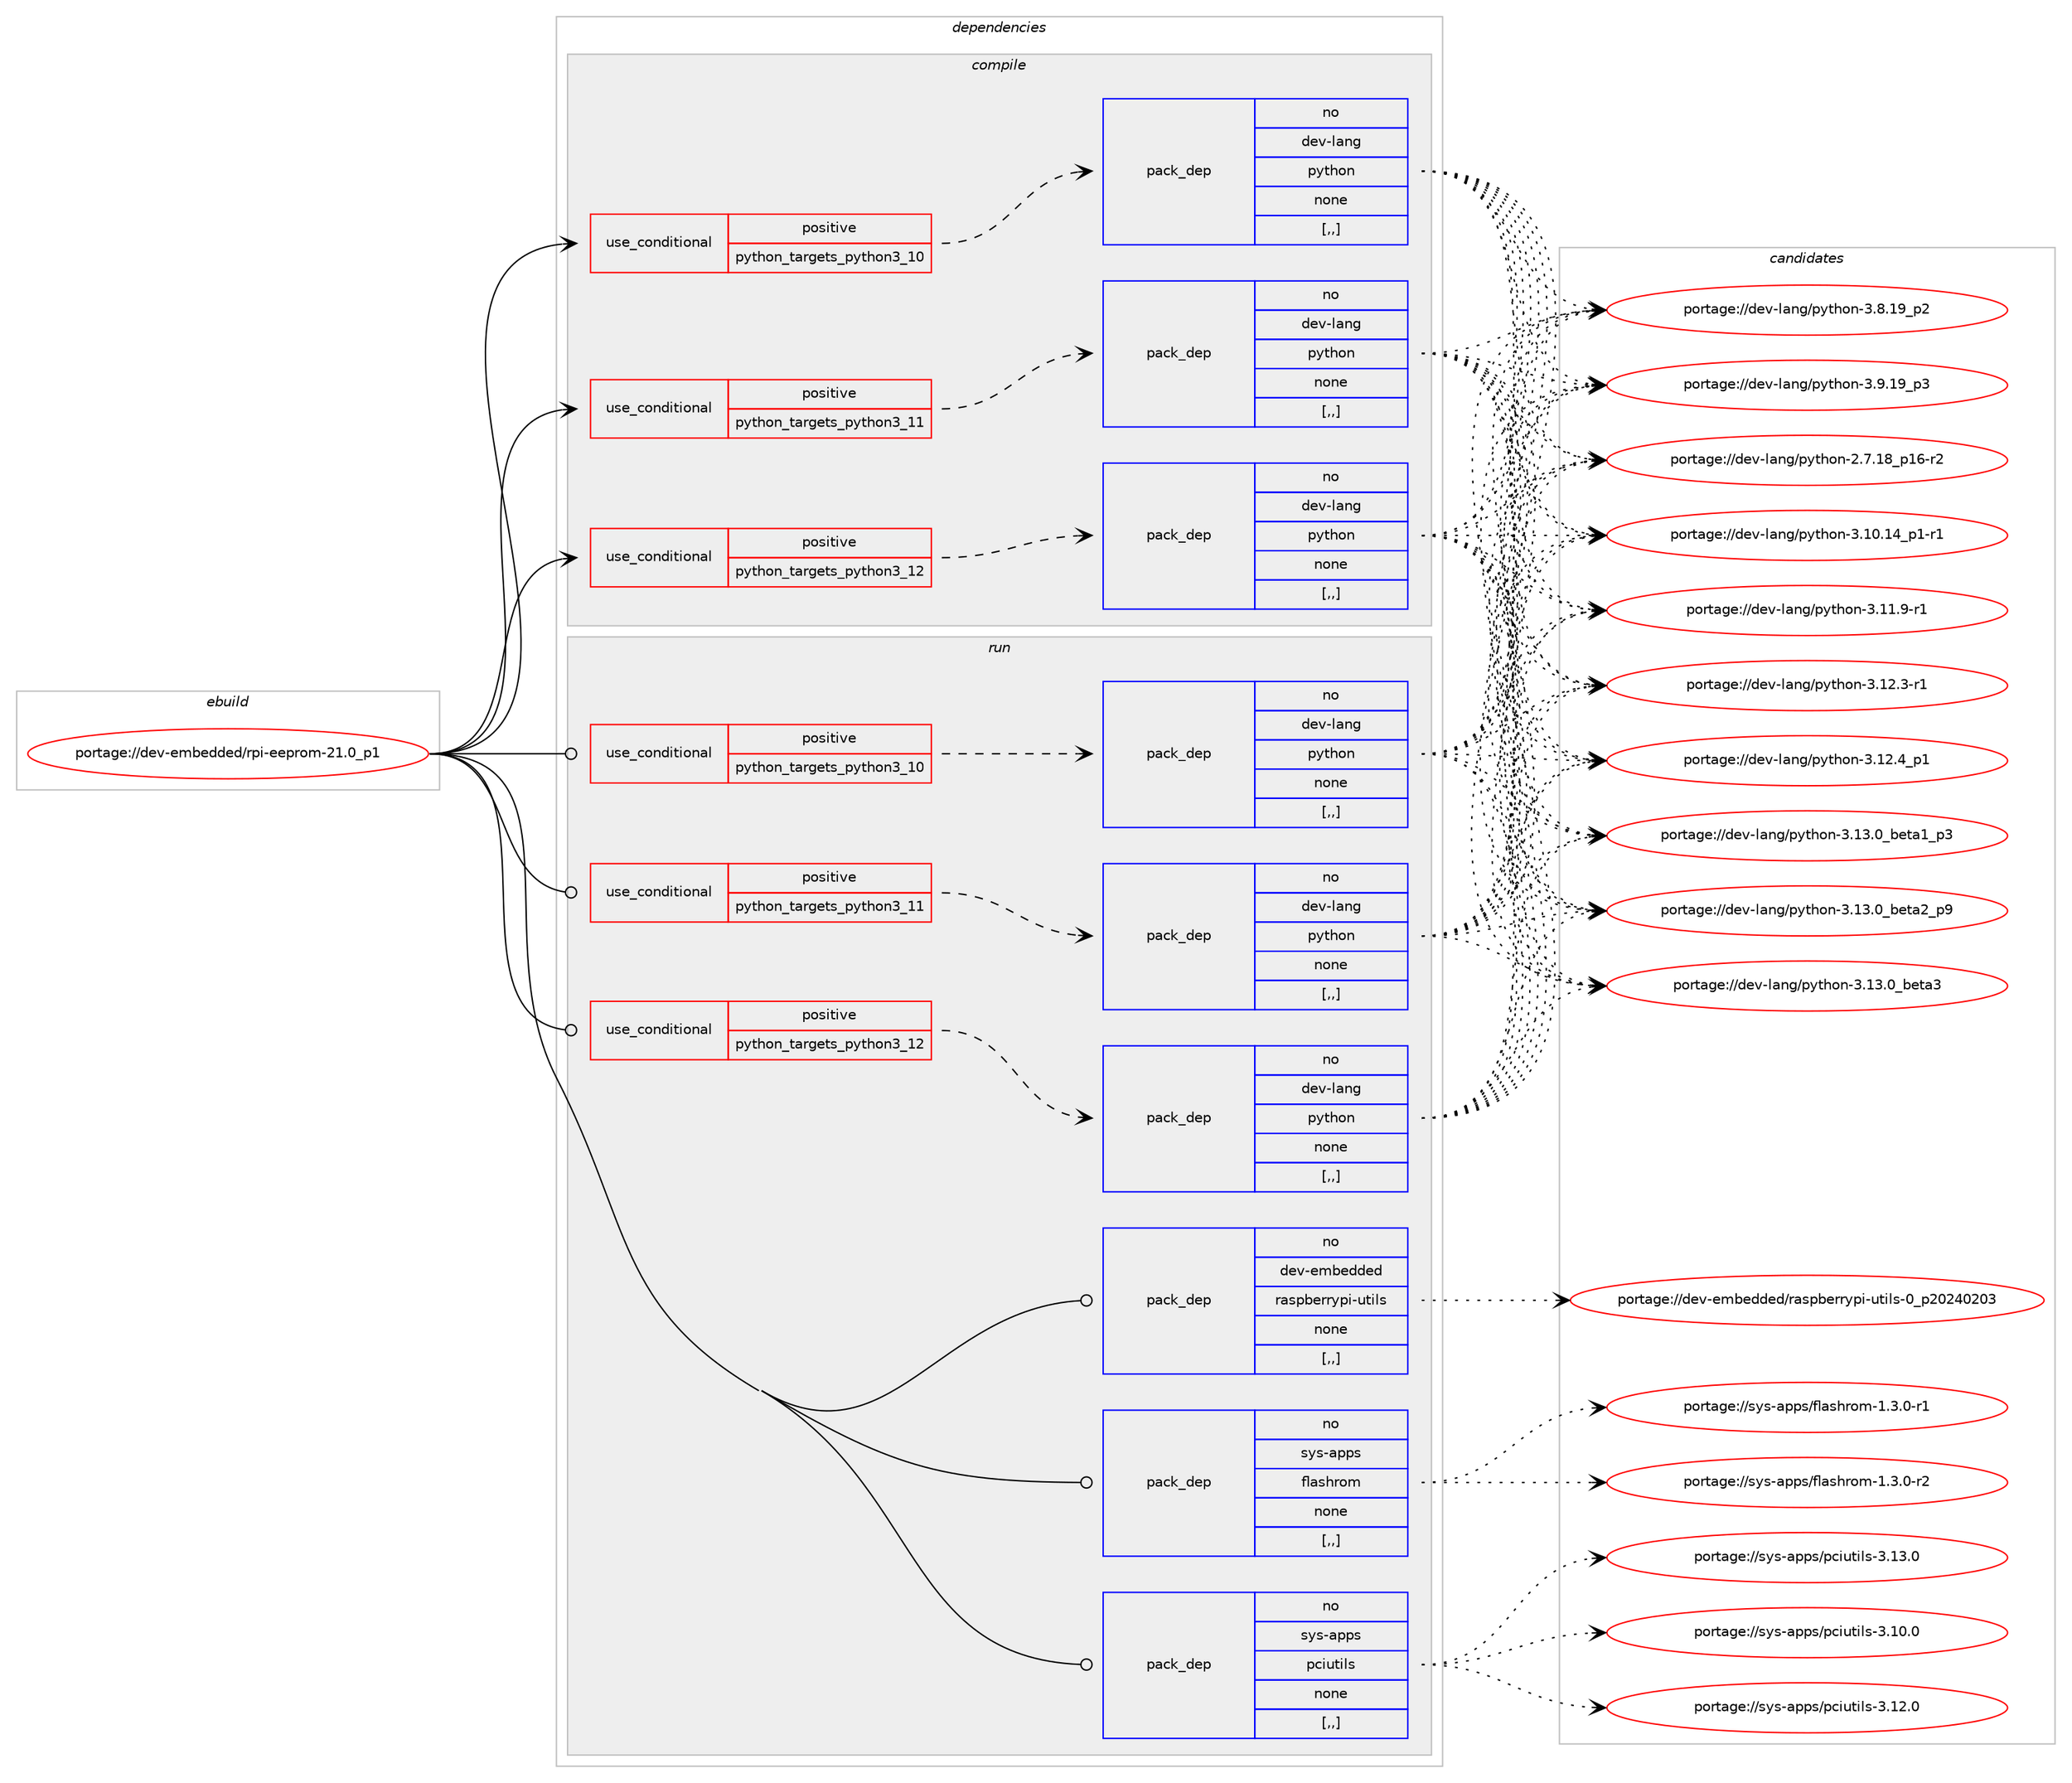 digraph prolog {

# *************
# Graph options
# *************

newrank=true;
concentrate=true;
compound=true;
graph [rankdir=LR,fontname=Helvetica,fontsize=10,ranksep=1.5];#, ranksep=2.5, nodesep=0.2];
edge  [arrowhead=vee];
node  [fontname=Helvetica,fontsize=10];

# **********
# The ebuild
# **********

subgraph cluster_leftcol {
color=gray;
rank=same;
label=<<i>ebuild</i>>;
id [label="portage://dev-embedded/rpi-eeprom-21.0_p1", color=red, width=4, href="../dev-embedded/rpi-eeprom-21.0_p1.svg"];
}

# ****************
# The dependencies
# ****************

subgraph cluster_midcol {
color=gray;
label=<<i>dependencies</i>>;
subgraph cluster_compile {
fillcolor="#eeeeee";
style=filled;
label=<<i>compile</i>>;
subgraph cond18924 {
dependency71496 [label=<<TABLE BORDER="0" CELLBORDER="1" CELLSPACING="0" CELLPADDING="4"><TR><TD ROWSPAN="3" CELLPADDING="10">use_conditional</TD></TR><TR><TD>positive</TD></TR><TR><TD>python_targets_python3_10</TD></TR></TABLE>>, shape=none, color=red];
subgraph pack51649 {
dependency71497 [label=<<TABLE BORDER="0" CELLBORDER="1" CELLSPACING="0" CELLPADDING="4" WIDTH="220"><TR><TD ROWSPAN="6" CELLPADDING="30">pack_dep</TD></TR><TR><TD WIDTH="110">no</TD></TR><TR><TD>dev-lang</TD></TR><TR><TD>python</TD></TR><TR><TD>none</TD></TR><TR><TD>[,,]</TD></TR></TABLE>>, shape=none, color=blue];
}
dependency71496:e -> dependency71497:w [weight=20,style="dashed",arrowhead="vee"];
}
id:e -> dependency71496:w [weight=20,style="solid",arrowhead="vee"];
subgraph cond18925 {
dependency71498 [label=<<TABLE BORDER="0" CELLBORDER="1" CELLSPACING="0" CELLPADDING="4"><TR><TD ROWSPAN="3" CELLPADDING="10">use_conditional</TD></TR><TR><TD>positive</TD></TR><TR><TD>python_targets_python3_11</TD></TR></TABLE>>, shape=none, color=red];
subgraph pack51650 {
dependency71499 [label=<<TABLE BORDER="0" CELLBORDER="1" CELLSPACING="0" CELLPADDING="4" WIDTH="220"><TR><TD ROWSPAN="6" CELLPADDING="30">pack_dep</TD></TR><TR><TD WIDTH="110">no</TD></TR><TR><TD>dev-lang</TD></TR><TR><TD>python</TD></TR><TR><TD>none</TD></TR><TR><TD>[,,]</TD></TR></TABLE>>, shape=none, color=blue];
}
dependency71498:e -> dependency71499:w [weight=20,style="dashed",arrowhead="vee"];
}
id:e -> dependency71498:w [weight=20,style="solid",arrowhead="vee"];
subgraph cond18926 {
dependency71500 [label=<<TABLE BORDER="0" CELLBORDER="1" CELLSPACING="0" CELLPADDING="4"><TR><TD ROWSPAN="3" CELLPADDING="10">use_conditional</TD></TR><TR><TD>positive</TD></TR><TR><TD>python_targets_python3_12</TD></TR></TABLE>>, shape=none, color=red];
subgraph pack51651 {
dependency71501 [label=<<TABLE BORDER="0" CELLBORDER="1" CELLSPACING="0" CELLPADDING="4" WIDTH="220"><TR><TD ROWSPAN="6" CELLPADDING="30">pack_dep</TD></TR><TR><TD WIDTH="110">no</TD></TR><TR><TD>dev-lang</TD></TR><TR><TD>python</TD></TR><TR><TD>none</TD></TR><TR><TD>[,,]</TD></TR></TABLE>>, shape=none, color=blue];
}
dependency71500:e -> dependency71501:w [weight=20,style="dashed",arrowhead="vee"];
}
id:e -> dependency71500:w [weight=20,style="solid",arrowhead="vee"];
}
subgraph cluster_compileandrun {
fillcolor="#eeeeee";
style=filled;
label=<<i>compile and run</i>>;
}
subgraph cluster_run {
fillcolor="#eeeeee";
style=filled;
label=<<i>run</i>>;
subgraph cond18927 {
dependency71502 [label=<<TABLE BORDER="0" CELLBORDER="1" CELLSPACING="0" CELLPADDING="4"><TR><TD ROWSPAN="3" CELLPADDING="10">use_conditional</TD></TR><TR><TD>positive</TD></TR><TR><TD>python_targets_python3_10</TD></TR></TABLE>>, shape=none, color=red];
subgraph pack51652 {
dependency71503 [label=<<TABLE BORDER="0" CELLBORDER="1" CELLSPACING="0" CELLPADDING="4" WIDTH="220"><TR><TD ROWSPAN="6" CELLPADDING="30">pack_dep</TD></TR><TR><TD WIDTH="110">no</TD></TR><TR><TD>dev-lang</TD></TR><TR><TD>python</TD></TR><TR><TD>none</TD></TR><TR><TD>[,,]</TD></TR></TABLE>>, shape=none, color=blue];
}
dependency71502:e -> dependency71503:w [weight=20,style="dashed",arrowhead="vee"];
}
id:e -> dependency71502:w [weight=20,style="solid",arrowhead="odot"];
subgraph cond18928 {
dependency71504 [label=<<TABLE BORDER="0" CELLBORDER="1" CELLSPACING="0" CELLPADDING="4"><TR><TD ROWSPAN="3" CELLPADDING="10">use_conditional</TD></TR><TR><TD>positive</TD></TR><TR><TD>python_targets_python3_11</TD></TR></TABLE>>, shape=none, color=red];
subgraph pack51653 {
dependency71505 [label=<<TABLE BORDER="0" CELLBORDER="1" CELLSPACING="0" CELLPADDING="4" WIDTH="220"><TR><TD ROWSPAN="6" CELLPADDING="30">pack_dep</TD></TR><TR><TD WIDTH="110">no</TD></TR><TR><TD>dev-lang</TD></TR><TR><TD>python</TD></TR><TR><TD>none</TD></TR><TR><TD>[,,]</TD></TR></TABLE>>, shape=none, color=blue];
}
dependency71504:e -> dependency71505:w [weight=20,style="dashed",arrowhead="vee"];
}
id:e -> dependency71504:w [weight=20,style="solid",arrowhead="odot"];
subgraph cond18929 {
dependency71506 [label=<<TABLE BORDER="0" CELLBORDER="1" CELLSPACING="0" CELLPADDING="4"><TR><TD ROWSPAN="3" CELLPADDING="10">use_conditional</TD></TR><TR><TD>positive</TD></TR><TR><TD>python_targets_python3_12</TD></TR></TABLE>>, shape=none, color=red];
subgraph pack51654 {
dependency71507 [label=<<TABLE BORDER="0" CELLBORDER="1" CELLSPACING="0" CELLPADDING="4" WIDTH="220"><TR><TD ROWSPAN="6" CELLPADDING="30">pack_dep</TD></TR><TR><TD WIDTH="110">no</TD></TR><TR><TD>dev-lang</TD></TR><TR><TD>python</TD></TR><TR><TD>none</TD></TR><TR><TD>[,,]</TD></TR></TABLE>>, shape=none, color=blue];
}
dependency71506:e -> dependency71507:w [weight=20,style="dashed",arrowhead="vee"];
}
id:e -> dependency71506:w [weight=20,style="solid",arrowhead="odot"];
subgraph pack51655 {
dependency71508 [label=<<TABLE BORDER="0" CELLBORDER="1" CELLSPACING="0" CELLPADDING="4" WIDTH="220"><TR><TD ROWSPAN="6" CELLPADDING="30">pack_dep</TD></TR><TR><TD WIDTH="110">no</TD></TR><TR><TD>dev-embedded</TD></TR><TR><TD>raspberrypi-utils</TD></TR><TR><TD>none</TD></TR><TR><TD>[,,]</TD></TR></TABLE>>, shape=none, color=blue];
}
id:e -> dependency71508:w [weight=20,style="solid",arrowhead="odot"];
subgraph pack51656 {
dependency71509 [label=<<TABLE BORDER="0" CELLBORDER="1" CELLSPACING="0" CELLPADDING="4" WIDTH="220"><TR><TD ROWSPAN="6" CELLPADDING="30">pack_dep</TD></TR><TR><TD WIDTH="110">no</TD></TR><TR><TD>sys-apps</TD></TR><TR><TD>flashrom</TD></TR><TR><TD>none</TD></TR><TR><TD>[,,]</TD></TR></TABLE>>, shape=none, color=blue];
}
id:e -> dependency71509:w [weight=20,style="solid",arrowhead="odot"];
subgraph pack51657 {
dependency71510 [label=<<TABLE BORDER="0" CELLBORDER="1" CELLSPACING="0" CELLPADDING="4" WIDTH="220"><TR><TD ROWSPAN="6" CELLPADDING="30">pack_dep</TD></TR><TR><TD WIDTH="110">no</TD></TR><TR><TD>sys-apps</TD></TR><TR><TD>pciutils</TD></TR><TR><TD>none</TD></TR><TR><TD>[,,]</TD></TR></TABLE>>, shape=none, color=blue];
}
id:e -> dependency71510:w [weight=20,style="solid",arrowhead="odot"];
}
}

# **************
# The candidates
# **************

subgraph cluster_choices {
rank=same;
color=gray;
label=<<i>candidates</i>>;

subgraph choice51649 {
color=black;
nodesep=1;
choice100101118451089711010347112121116104111110455046554649569511249544511450 [label="portage://dev-lang/python-2.7.18_p16-r2", color=red, width=4,href="../dev-lang/python-2.7.18_p16-r2.svg"];
choice100101118451089711010347112121116104111110455146494846495295112494511449 [label="portage://dev-lang/python-3.10.14_p1-r1", color=red, width=4,href="../dev-lang/python-3.10.14_p1-r1.svg"];
choice100101118451089711010347112121116104111110455146494946574511449 [label="portage://dev-lang/python-3.11.9-r1", color=red, width=4,href="../dev-lang/python-3.11.9-r1.svg"];
choice100101118451089711010347112121116104111110455146495046514511449 [label="portage://dev-lang/python-3.12.3-r1", color=red, width=4,href="../dev-lang/python-3.12.3-r1.svg"];
choice100101118451089711010347112121116104111110455146495046529511249 [label="portage://dev-lang/python-3.12.4_p1", color=red, width=4,href="../dev-lang/python-3.12.4_p1.svg"];
choice10010111845108971101034711212111610411111045514649514648959810111697499511251 [label="portage://dev-lang/python-3.13.0_beta1_p3", color=red, width=4,href="../dev-lang/python-3.13.0_beta1_p3.svg"];
choice10010111845108971101034711212111610411111045514649514648959810111697509511257 [label="portage://dev-lang/python-3.13.0_beta2_p9", color=red, width=4,href="../dev-lang/python-3.13.0_beta2_p9.svg"];
choice1001011184510897110103471121211161041111104551464951464895981011169751 [label="portage://dev-lang/python-3.13.0_beta3", color=red, width=4,href="../dev-lang/python-3.13.0_beta3.svg"];
choice100101118451089711010347112121116104111110455146564649579511250 [label="portage://dev-lang/python-3.8.19_p2", color=red, width=4,href="../dev-lang/python-3.8.19_p2.svg"];
choice100101118451089711010347112121116104111110455146574649579511251 [label="portage://dev-lang/python-3.9.19_p3", color=red, width=4,href="../dev-lang/python-3.9.19_p3.svg"];
dependency71497:e -> choice100101118451089711010347112121116104111110455046554649569511249544511450:w [style=dotted,weight="100"];
dependency71497:e -> choice100101118451089711010347112121116104111110455146494846495295112494511449:w [style=dotted,weight="100"];
dependency71497:e -> choice100101118451089711010347112121116104111110455146494946574511449:w [style=dotted,weight="100"];
dependency71497:e -> choice100101118451089711010347112121116104111110455146495046514511449:w [style=dotted,weight="100"];
dependency71497:e -> choice100101118451089711010347112121116104111110455146495046529511249:w [style=dotted,weight="100"];
dependency71497:e -> choice10010111845108971101034711212111610411111045514649514648959810111697499511251:w [style=dotted,weight="100"];
dependency71497:e -> choice10010111845108971101034711212111610411111045514649514648959810111697509511257:w [style=dotted,weight="100"];
dependency71497:e -> choice1001011184510897110103471121211161041111104551464951464895981011169751:w [style=dotted,weight="100"];
dependency71497:e -> choice100101118451089711010347112121116104111110455146564649579511250:w [style=dotted,weight="100"];
dependency71497:e -> choice100101118451089711010347112121116104111110455146574649579511251:w [style=dotted,weight="100"];
}
subgraph choice51650 {
color=black;
nodesep=1;
choice100101118451089711010347112121116104111110455046554649569511249544511450 [label="portage://dev-lang/python-2.7.18_p16-r2", color=red, width=4,href="../dev-lang/python-2.7.18_p16-r2.svg"];
choice100101118451089711010347112121116104111110455146494846495295112494511449 [label="portage://dev-lang/python-3.10.14_p1-r1", color=red, width=4,href="../dev-lang/python-3.10.14_p1-r1.svg"];
choice100101118451089711010347112121116104111110455146494946574511449 [label="portage://dev-lang/python-3.11.9-r1", color=red, width=4,href="../dev-lang/python-3.11.9-r1.svg"];
choice100101118451089711010347112121116104111110455146495046514511449 [label="portage://dev-lang/python-3.12.3-r1", color=red, width=4,href="../dev-lang/python-3.12.3-r1.svg"];
choice100101118451089711010347112121116104111110455146495046529511249 [label="portage://dev-lang/python-3.12.4_p1", color=red, width=4,href="../dev-lang/python-3.12.4_p1.svg"];
choice10010111845108971101034711212111610411111045514649514648959810111697499511251 [label="portage://dev-lang/python-3.13.0_beta1_p3", color=red, width=4,href="../dev-lang/python-3.13.0_beta1_p3.svg"];
choice10010111845108971101034711212111610411111045514649514648959810111697509511257 [label="portage://dev-lang/python-3.13.0_beta2_p9", color=red, width=4,href="../dev-lang/python-3.13.0_beta2_p9.svg"];
choice1001011184510897110103471121211161041111104551464951464895981011169751 [label="portage://dev-lang/python-3.13.0_beta3", color=red, width=4,href="../dev-lang/python-3.13.0_beta3.svg"];
choice100101118451089711010347112121116104111110455146564649579511250 [label="portage://dev-lang/python-3.8.19_p2", color=red, width=4,href="../dev-lang/python-3.8.19_p2.svg"];
choice100101118451089711010347112121116104111110455146574649579511251 [label="portage://dev-lang/python-3.9.19_p3", color=red, width=4,href="../dev-lang/python-3.9.19_p3.svg"];
dependency71499:e -> choice100101118451089711010347112121116104111110455046554649569511249544511450:w [style=dotted,weight="100"];
dependency71499:e -> choice100101118451089711010347112121116104111110455146494846495295112494511449:w [style=dotted,weight="100"];
dependency71499:e -> choice100101118451089711010347112121116104111110455146494946574511449:w [style=dotted,weight="100"];
dependency71499:e -> choice100101118451089711010347112121116104111110455146495046514511449:w [style=dotted,weight="100"];
dependency71499:e -> choice100101118451089711010347112121116104111110455146495046529511249:w [style=dotted,weight="100"];
dependency71499:e -> choice10010111845108971101034711212111610411111045514649514648959810111697499511251:w [style=dotted,weight="100"];
dependency71499:e -> choice10010111845108971101034711212111610411111045514649514648959810111697509511257:w [style=dotted,weight="100"];
dependency71499:e -> choice1001011184510897110103471121211161041111104551464951464895981011169751:w [style=dotted,weight="100"];
dependency71499:e -> choice100101118451089711010347112121116104111110455146564649579511250:w [style=dotted,weight="100"];
dependency71499:e -> choice100101118451089711010347112121116104111110455146574649579511251:w [style=dotted,weight="100"];
}
subgraph choice51651 {
color=black;
nodesep=1;
choice100101118451089711010347112121116104111110455046554649569511249544511450 [label="portage://dev-lang/python-2.7.18_p16-r2", color=red, width=4,href="../dev-lang/python-2.7.18_p16-r2.svg"];
choice100101118451089711010347112121116104111110455146494846495295112494511449 [label="portage://dev-lang/python-3.10.14_p1-r1", color=red, width=4,href="../dev-lang/python-3.10.14_p1-r1.svg"];
choice100101118451089711010347112121116104111110455146494946574511449 [label="portage://dev-lang/python-3.11.9-r1", color=red, width=4,href="../dev-lang/python-3.11.9-r1.svg"];
choice100101118451089711010347112121116104111110455146495046514511449 [label="portage://dev-lang/python-3.12.3-r1", color=red, width=4,href="../dev-lang/python-3.12.3-r1.svg"];
choice100101118451089711010347112121116104111110455146495046529511249 [label="portage://dev-lang/python-3.12.4_p1", color=red, width=4,href="../dev-lang/python-3.12.4_p1.svg"];
choice10010111845108971101034711212111610411111045514649514648959810111697499511251 [label="portage://dev-lang/python-3.13.0_beta1_p3", color=red, width=4,href="../dev-lang/python-3.13.0_beta1_p3.svg"];
choice10010111845108971101034711212111610411111045514649514648959810111697509511257 [label="portage://dev-lang/python-3.13.0_beta2_p9", color=red, width=4,href="../dev-lang/python-3.13.0_beta2_p9.svg"];
choice1001011184510897110103471121211161041111104551464951464895981011169751 [label="portage://dev-lang/python-3.13.0_beta3", color=red, width=4,href="../dev-lang/python-3.13.0_beta3.svg"];
choice100101118451089711010347112121116104111110455146564649579511250 [label="portage://dev-lang/python-3.8.19_p2", color=red, width=4,href="../dev-lang/python-3.8.19_p2.svg"];
choice100101118451089711010347112121116104111110455146574649579511251 [label="portage://dev-lang/python-3.9.19_p3", color=red, width=4,href="../dev-lang/python-3.9.19_p3.svg"];
dependency71501:e -> choice100101118451089711010347112121116104111110455046554649569511249544511450:w [style=dotted,weight="100"];
dependency71501:e -> choice100101118451089711010347112121116104111110455146494846495295112494511449:w [style=dotted,weight="100"];
dependency71501:e -> choice100101118451089711010347112121116104111110455146494946574511449:w [style=dotted,weight="100"];
dependency71501:e -> choice100101118451089711010347112121116104111110455146495046514511449:w [style=dotted,weight="100"];
dependency71501:e -> choice100101118451089711010347112121116104111110455146495046529511249:w [style=dotted,weight="100"];
dependency71501:e -> choice10010111845108971101034711212111610411111045514649514648959810111697499511251:w [style=dotted,weight="100"];
dependency71501:e -> choice10010111845108971101034711212111610411111045514649514648959810111697509511257:w [style=dotted,weight="100"];
dependency71501:e -> choice1001011184510897110103471121211161041111104551464951464895981011169751:w [style=dotted,weight="100"];
dependency71501:e -> choice100101118451089711010347112121116104111110455146564649579511250:w [style=dotted,weight="100"];
dependency71501:e -> choice100101118451089711010347112121116104111110455146574649579511251:w [style=dotted,weight="100"];
}
subgraph choice51652 {
color=black;
nodesep=1;
choice100101118451089711010347112121116104111110455046554649569511249544511450 [label="portage://dev-lang/python-2.7.18_p16-r2", color=red, width=4,href="../dev-lang/python-2.7.18_p16-r2.svg"];
choice100101118451089711010347112121116104111110455146494846495295112494511449 [label="portage://dev-lang/python-3.10.14_p1-r1", color=red, width=4,href="../dev-lang/python-3.10.14_p1-r1.svg"];
choice100101118451089711010347112121116104111110455146494946574511449 [label="portage://dev-lang/python-3.11.9-r1", color=red, width=4,href="../dev-lang/python-3.11.9-r1.svg"];
choice100101118451089711010347112121116104111110455146495046514511449 [label="portage://dev-lang/python-3.12.3-r1", color=red, width=4,href="../dev-lang/python-3.12.3-r1.svg"];
choice100101118451089711010347112121116104111110455146495046529511249 [label="portage://dev-lang/python-3.12.4_p1", color=red, width=4,href="../dev-lang/python-3.12.4_p1.svg"];
choice10010111845108971101034711212111610411111045514649514648959810111697499511251 [label="portage://dev-lang/python-3.13.0_beta1_p3", color=red, width=4,href="../dev-lang/python-3.13.0_beta1_p3.svg"];
choice10010111845108971101034711212111610411111045514649514648959810111697509511257 [label="portage://dev-lang/python-3.13.0_beta2_p9", color=red, width=4,href="../dev-lang/python-3.13.0_beta2_p9.svg"];
choice1001011184510897110103471121211161041111104551464951464895981011169751 [label="portage://dev-lang/python-3.13.0_beta3", color=red, width=4,href="../dev-lang/python-3.13.0_beta3.svg"];
choice100101118451089711010347112121116104111110455146564649579511250 [label="portage://dev-lang/python-3.8.19_p2", color=red, width=4,href="../dev-lang/python-3.8.19_p2.svg"];
choice100101118451089711010347112121116104111110455146574649579511251 [label="portage://dev-lang/python-3.9.19_p3", color=red, width=4,href="../dev-lang/python-3.9.19_p3.svg"];
dependency71503:e -> choice100101118451089711010347112121116104111110455046554649569511249544511450:w [style=dotted,weight="100"];
dependency71503:e -> choice100101118451089711010347112121116104111110455146494846495295112494511449:w [style=dotted,weight="100"];
dependency71503:e -> choice100101118451089711010347112121116104111110455146494946574511449:w [style=dotted,weight="100"];
dependency71503:e -> choice100101118451089711010347112121116104111110455146495046514511449:w [style=dotted,weight="100"];
dependency71503:e -> choice100101118451089711010347112121116104111110455146495046529511249:w [style=dotted,weight="100"];
dependency71503:e -> choice10010111845108971101034711212111610411111045514649514648959810111697499511251:w [style=dotted,weight="100"];
dependency71503:e -> choice10010111845108971101034711212111610411111045514649514648959810111697509511257:w [style=dotted,weight="100"];
dependency71503:e -> choice1001011184510897110103471121211161041111104551464951464895981011169751:w [style=dotted,weight="100"];
dependency71503:e -> choice100101118451089711010347112121116104111110455146564649579511250:w [style=dotted,weight="100"];
dependency71503:e -> choice100101118451089711010347112121116104111110455146574649579511251:w [style=dotted,weight="100"];
}
subgraph choice51653 {
color=black;
nodesep=1;
choice100101118451089711010347112121116104111110455046554649569511249544511450 [label="portage://dev-lang/python-2.7.18_p16-r2", color=red, width=4,href="../dev-lang/python-2.7.18_p16-r2.svg"];
choice100101118451089711010347112121116104111110455146494846495295112494511449 [label="portage://dev-lang/python-3.10.14_p1-r1", color=red, width=4,href="../dev-lang/python-3.10.14_p1-r1.svg"];
choice100101118451089711010347112121116104111110455146494946574511449 [label="portage://dev-lang/python-3.11.9-r1", color=red, width=4,href="../dev-lang/python-3.11.9-r1.svg"];
choice100101118451089711010347112121116104111110455146495046514511449 [label="portage://dev-lang/python-3.12.3-r1", color=red, width=4,href="../dev-lang/python-3.12.3-r1.svg"];
choice100101118451089711010347112121116104111110455146495046529511249 [label="portage://dev-lang/python-3.12.4_p1", color=red, width=4,href="../dev-lang/python-3.12.4_p1.svg"];
choice10010111845108971101034711212111610411111045514649514648959810111697499511251 [label="portage://dev-lang/python-3.13.0_beta1_p3", color=red, width=4,href="../dev-lang/python-3.13.0_beta1_p3.svg"];
choice10010111845108971101034711212111610411111045514649514648959810111697509511257 [label="portage://dev-lang/python-3.13.0_beta2_p9", color=red, width=4,href="../dev-lang/python-3.13.0_beta2_p9.svg"];
choice1001011184510897110103471121211161041111104551464951464895981011169751 [label="portage://dev-lang/python-3.13.0_beta3", color=red, width=4,href="../dev-lang/python-3.13.0_beta3.svg"];
choice100101118451089711010347112121116104111110455146564649579511250 [label="portage://dev-lang/python-3.8.19_p2", color=red, width=4,href="../dev-lang/python-3.8.19_p2.svg"];
choice100101118451089711010347112121116104111110455146574649579511251 [label="portage://dev-lang/python-3.9.19_p3", color=red, width=4,href="../dev-lang/python-3.9.19_p3.svg"];
dependency71505:e -> choice100101118451089711010347112121116104111110455046554649569511249544511450:w [style=dotted,weight="100"];
dependency71505:e -> choice100101118451089711010347112121116104111110455146494846495295112494511449:w [style=dotted,weight="100"];
dependency71505:e -> choice100101118451089711010347112121116104111110455146494946574511449:w [style=dotted,weight="100"];
dependency71505:e -> choice100101118451089711010347112121116104111110455146495046514511449:w [style=dotted,weight="100"];
dependency71505:e -> choice100101118451089711010347112121116104111110455146495046529511249:w [style=dotted,weight="100"];
dependency71505:e -> choice10010111845108971101034711212111610411111045514649514648959810111697499511251:w [style=dotted,weight="100"];
dependency71505:e -> choice10010111845108971101034711212111610411111045514649514648959810111697509511257:w [style=dotted,weight="100"];
dependency71505:e -> choice1001011184510897110103471121211161041111104551464951464895981011169751:w [style=dotted,weight="100"];
dependency71505:e -> choice100101118451089711010347112121116104111110455146564649579511250:w [style=dotted,weight="100"];
dependency71505:e -> choice100101118451089711010347112121116104111110455146574649579511251:w [style=dotted,weight="100"];
}
subgraph choice51654 {
color=black;
nodesep=1;
choice100101118451089711010347112121116104111110455046554649569511249544511450 [label="portage://dev-lang/python-2.7.18_p16-r2", color=red, width=4,href="../dev-lang/python-2.7.18_p16-r2.svg"];
choice100101118451089711010347112121116104111110455146494846495295112494511449 [label="portage://dev-lang/python-3.10.14_p1-r1", color=red, width=4,href="../dev-lang/python-3.10.14_p1-r1.svg"];
choice100101118451089711010347112121116104111110455146494946574511449 [label="portage://dev-lang/python-3.11.9-r1", color=red, width=4,href="../dev-lang/python-3.11.9-r1.svg"];
choice100101118451089711010347112121116104111110455146495046514511449 [label="portage://dev-lang/python-3.12.3-r1", color=red, width=4,href="../dev-lang/python-3.12.3-r1.svg"];
choice100101118451089711010347112121116104111110455146495046529511249 [label="portage://dev-lang/python-3.12.4_p1", color=red, width=4,href="../dev-lang/python-3.12.4_p1.svg"];
choice10010111845108971101034711212111610411111045514649514648959810111697499511251 [label="portage://dev-lang/python-3.13.0_beta1_p3", color=red, width=4,href="../dev-lang/python-3.13.0_beta1_p3.svg"];
choice10010111845108971101034711212111610411111045514649514648959810111697509511257 [label="portage://dev-lang/python-3.13.0_beta2_p9", color=red, width=4,href="../dev-lang/python-3.13.0_beta2_p9.svg"];
choice1001011184510897110103471121211161041111104551464951464895981011169751 [label="portage://dev-lang/python-3.13.0_beta3", color=red, width=4,href="../dev-lang/python-3.13.0_beta3.svg"];
choice100101118451089711010347112121116104111110455146564649579511250 [label="portage://dev-lang/python-3.8.19_p2", color=red, width=4,href="../dev-lang/python-3.8.19_p2.svg"];
choice100101118451089711010347112121116104111110455146574649579511251 [label="portage://dev-lang/python-3.9.19_p3", color=red, width=4,href="../dev-lang/python-3.9.19_p3.svg"];
dependency71507:e -> choice100101118451089711010347112121116104111110455046554649569511249544511450:w [style=dotted,weight="100"];
dependency71507:e -> choice100101118451089711010347112121116104111110455146494846495295112494511449:w [style=dotted,weight="100"];
dependency71507:e -> choice100101118451089711010347112121116104111110455146494946574511449:w [style=dotted,weight="100"];
dependency71507:e -> choice100101118451089711010347112121116104111110455146495046514511449:w [style=dotted,weight="100"];
dependency71507:e -> choice100101118451089711010347112121116104111110455146495046529511249:w [style=dotted,weight="100"];
dependency71507:e -> choice10010111845108971101034711212111610411111045514649514648959810111697499511251:w [style=dotted,weight="100"];
dependency71507:e -> choice10010111845108971101034711212111610411111045514649514648959810111697509511257:w [style=dotted,weight="100"];
dependency71507:e -> choice1001011184510897110103471121211161041111104551464951464895981011169751:w [style=dotted,weight="100"];
dependency71507:e -> choice100101118451089711010347112121116104111110455146564649579511250:w [style=dotted,weight="100"];
dependency71507:e -> choice100101118451089711010347112121116104111110455146574649579511251:w [style=dotted,weight="100"];
}
subgraph choice51655 {
color=black;
nodesep=1;
choice1001011184510110998101100100101100471149711511298101114114121112105451171161051081154548951125048505248504851 [label="portage://dev-embedded/raspberrypi-utils-0_p20240203", color=red, width=4,href="../dev-embedded/raspberrypi-utils-0_p20240203.svg"];
dependency71508:e -> choice1001011184510110998101100100101100471149711511298101114114121112105451171161051081154548951125048505248504851:w [style=dotted,weight="100"];
}
subgraph choice51656 {
color=black;
nodesep=1;
choice115121115459711211211547102108971151041141111094549465146484511449 [label="portage://sys-apps/flashrom-1.3.0-r1", color=red, width=4,href="../sys-apps/flashrom-1.3.0-r1.svg"];
choice115121115459711211211547102108971151041141111094549465146484511450 [label="portage://sys-apps/flashrom-1.3.0-r2", color=red, width=4,href="../sys-apps/flashrom-1.3.0-r2.svg"];
dependency71509:e -> choice115121115459711211211547102108971151041141111094549465146484511449:w [style=dotted,weight="100"];
dependency71509:e -> choice115121115459711211211547102108971151041141111094549465146484511450:w [style=dotted,weight="100"];
}
subgraph choice51657 {
color=black;
nodesep=1;
choice1151211154597112112115471129910511711610510811545514649484648 [label="portage://sys-apps/pciutils-3.10.0", color=red, width=4,href="../sys-apps/pciutils-3.10.0.svg"];
choice1151211154597112112115471129910511711610510811545514649504648 [label="portage://sys-apps/pciutils-3.12.0", color=red, width=4,href="../sys-apps/pciutils-3.12.0.svg"];
choice1151211154597112112115471129910511711610510811545514649514648 [label="portage://sys-apps/pciutils-3.13.0", color=red, width=4,href="../sys-apps/pciutils-3.13.0.svg"];
dependency71510:e -> choice1151211154597112112115471129910511711610510811545514649484648:w [style=dotted,weight="100"];
dependency71510:e -> choice1151211154597112112115471129910511711610510811545514649504648:w [style=dotted,weight="100"];
dependency71510:e -> choice1151211154597112112115471129910511711610510811545514649514648:w [style=dotted,weight="100"];
}
}

}
